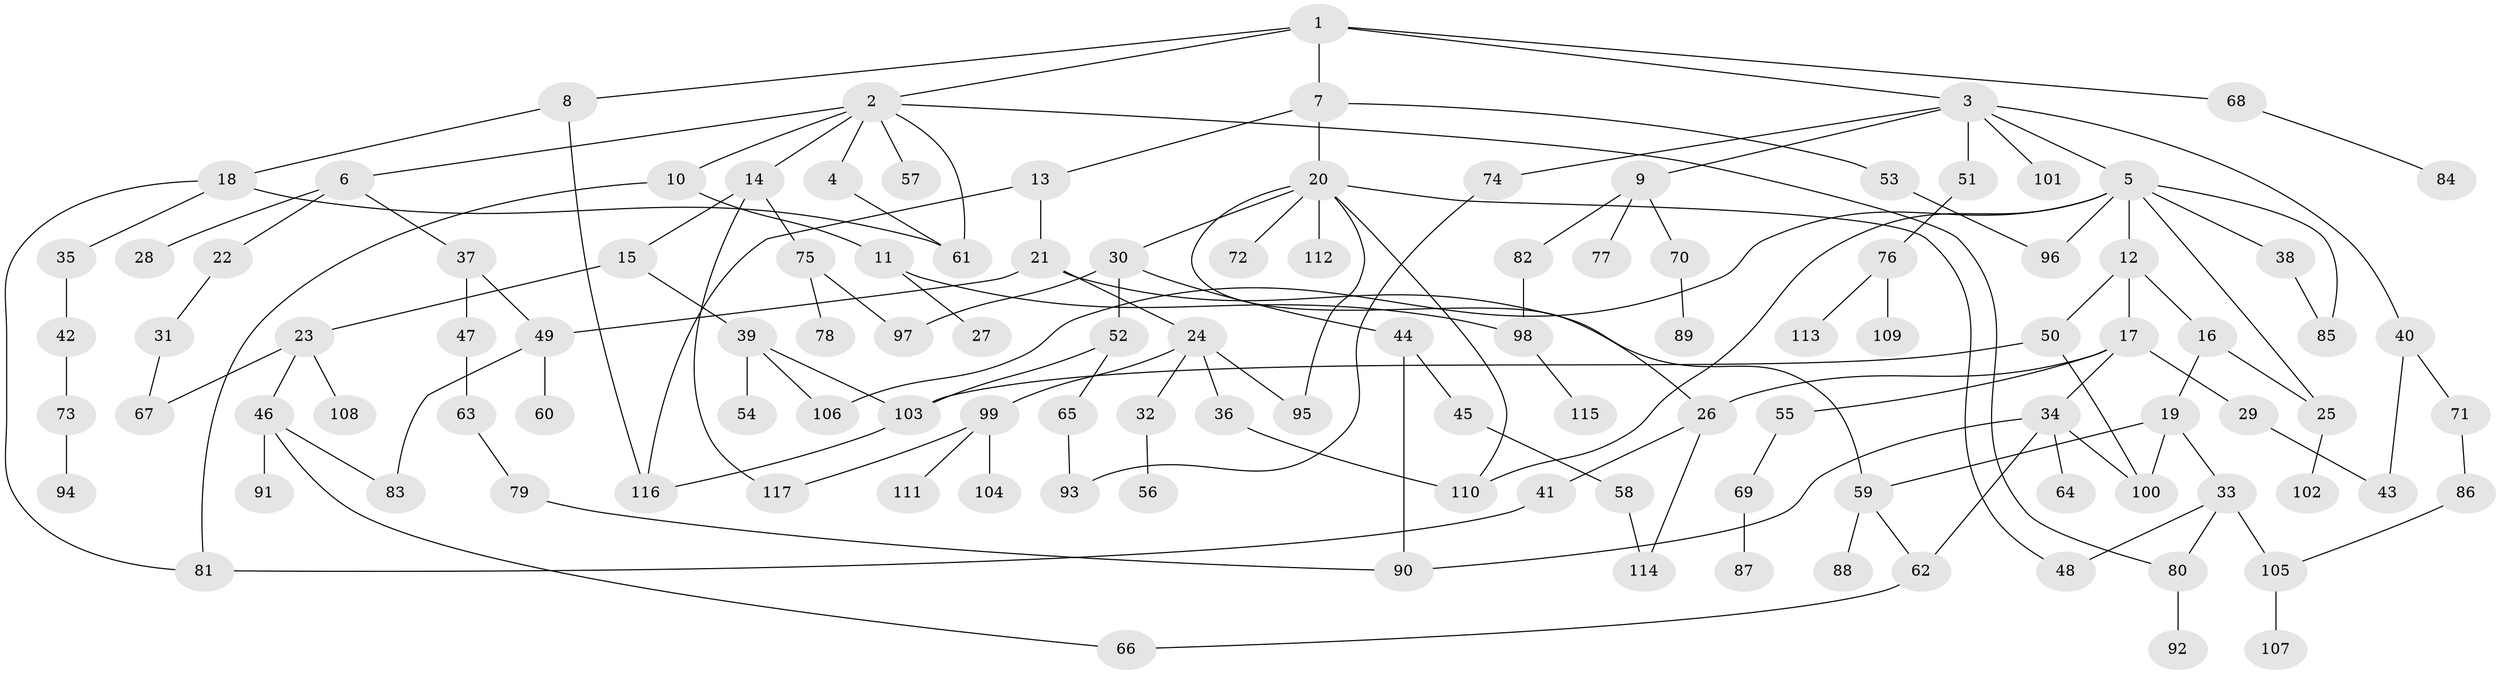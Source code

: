 // Generated by graph-tools (version 1.1) at 2025/49/03/09/25 03:49:26]
// undirected, 117 vertices, 151 edges
graph export_dot {
graph [start="1"]
  node [color=gray90,style=filled];
  1;
  2;
  3;
  4;
  5;
  6;
  7;
  8;
  9;
  10;
  11;
  12;
  13;
  14;
  15;
  16;
  17;
  18;
  19;
  20;
  21;
  22;
  23;
  24;
  25;
  26;
  27;
  28;
  29;
  30;
  31;
  32;
  33;
  34;
  35;
  36;
  37;
  38;
  39;
  40;
  41;
  42;
  43;
  44;
  45;
  46;
  47;
  48;
  49;
  50;
  51;
  52;
  53;
  54;
  55;
  56;
  57;
  58;
  59;
  60;
  61;
  62;
  63;
  64;
  65;
  66;
  67;
  68;
  69;
  70;
  71;
  72;
  73;
  74;
  75;
  76;
  77;
  78;
  79;
  80;
  81;
  82;
  83;
  84;
  85;
  86;
  87;
  88;
  89;
  90;
  91;
  92;
  93;
  94;
  95;
  96;
  97;
  98;
  99;
  100;
  101;
  102;
  103;
  104;
  105;
  106;
  107;
  108;
  109;
  110;
  111;
  112;
  113;
  114;
  115;
  116;
  117;
  1 -- 2;
  1 -- 3;
  1 -- 7;
  1 -- 8;
  1 -- 68;
  2 -- 4;
  2 -- 6;
  2 -- 10;
  2 -- 14;
  2 -- 57;
  2 -- 61;
  2 -- 80;
  3 -- 5;
  3 -- 9;
  3 -- 40;
  3 -- 51;
  3 -- 74;
  3 -- 101;
  4 -- 61;
  5 -- 12;
  5 -- 25;
  5 -- 38;
  5 -- 96;
  5 -- 106;
  5 -- 85;
  5 -- 110;
  6 -- 22;
  6 -- 28;
  6 -- 37;
  7 -- 13;
  7 -- 20;
  7 -- 53;
  8 -- 18;
  8 -- 116;
  9 -- 70;
  9 -- 77;
  9 -- 82;
  10 -- 11;
  10 -- 81;
  11 -- 27;
  11 -- 98;
  12 -- 16;
  12 -- 17;
  12 -- 50;
  13 -- 21;
  13 -- 116;
  14 -- 15;
  14 -- 75;
  14 -- 117;
  15 -- 23;
  15 -- 39;
  16 -- 19;
  16 -- 25;
  17 -- 26;
  17 -- 29;
  17 -- 34;
  17 -- 55;
  18 -- 35;
  18 -- 61;
  18 -- 81;
  19 -- 33;
  19 -- 59;
  19 -- 100;
  20 -- 30;
  20 -- 48;
  20 -- 72;
  20 -- 95;
  20 -- 110;
  20 -- 112;
  20 -- 26;
  21 -- 24;
  21 -- 49;
  21 -- 59;
  22 -- 31;
  23 -- 46;
  23 -- 67;
  23 -- 108;
  24 -- 32;
  24 -- 36;
  24 -- 99;
  24 -- 95;
  25 -- 102;
  26 -- 41;
  26 -- 114;
  29 -- 43;
  30 -- 44;
  30 -- 52;
  30 -- 97;
  31 -- 67;
  32 -- 56;
  33 -- 105;
  33 -- 48;
  33 -- 80;
  34 -- 64;
  34 -- 62;
  34 -- 100;
  34 -- 90;
  35 -- 42;
  36 -- 110;
  37 -- 47;
  37 -- 49;
  38 -- 85;
  39 -- 54;
  39 -- 103;
  39 -- 106;
  40 -- 71;
  40 -- 43;
  41 -- 81;
  42 -- 73;
  44 -- 45;
  44 -- 90;
  45 -- 58;
  46 -- 91;
  46 -- 83;
  46 -- 66;
  47 -- 63;
  49 -- 60;
  49 -- 83;
  50 -- 100;
  50 -- 103;
  51 -- 76;
  52 -- 65;
  52 -- 103;
  53 -- 96;
  55 -- 69;
  58 -- 114;
  59 -- 62;
  59 -- 88;
  62 -- 66;
  63 -- 79;
  65 -- 93;
  68 -- 84;
  69 -- 87;
  70 -- 89;
  71 -- 86;
  73 -- 94;
  74 -- 93;
  75 -- 78;
  75 -- 97;
  76 -- 109;
  76 -- 113;
  79 -- 90;
  80 -- 92;
  82 -- 98;
  86 -- 105;
  98 -- 115;
  99 -- 104;
  99 -- 111;
  99 -- 117;
  103 -- 116;
  105 -- 107;
}
